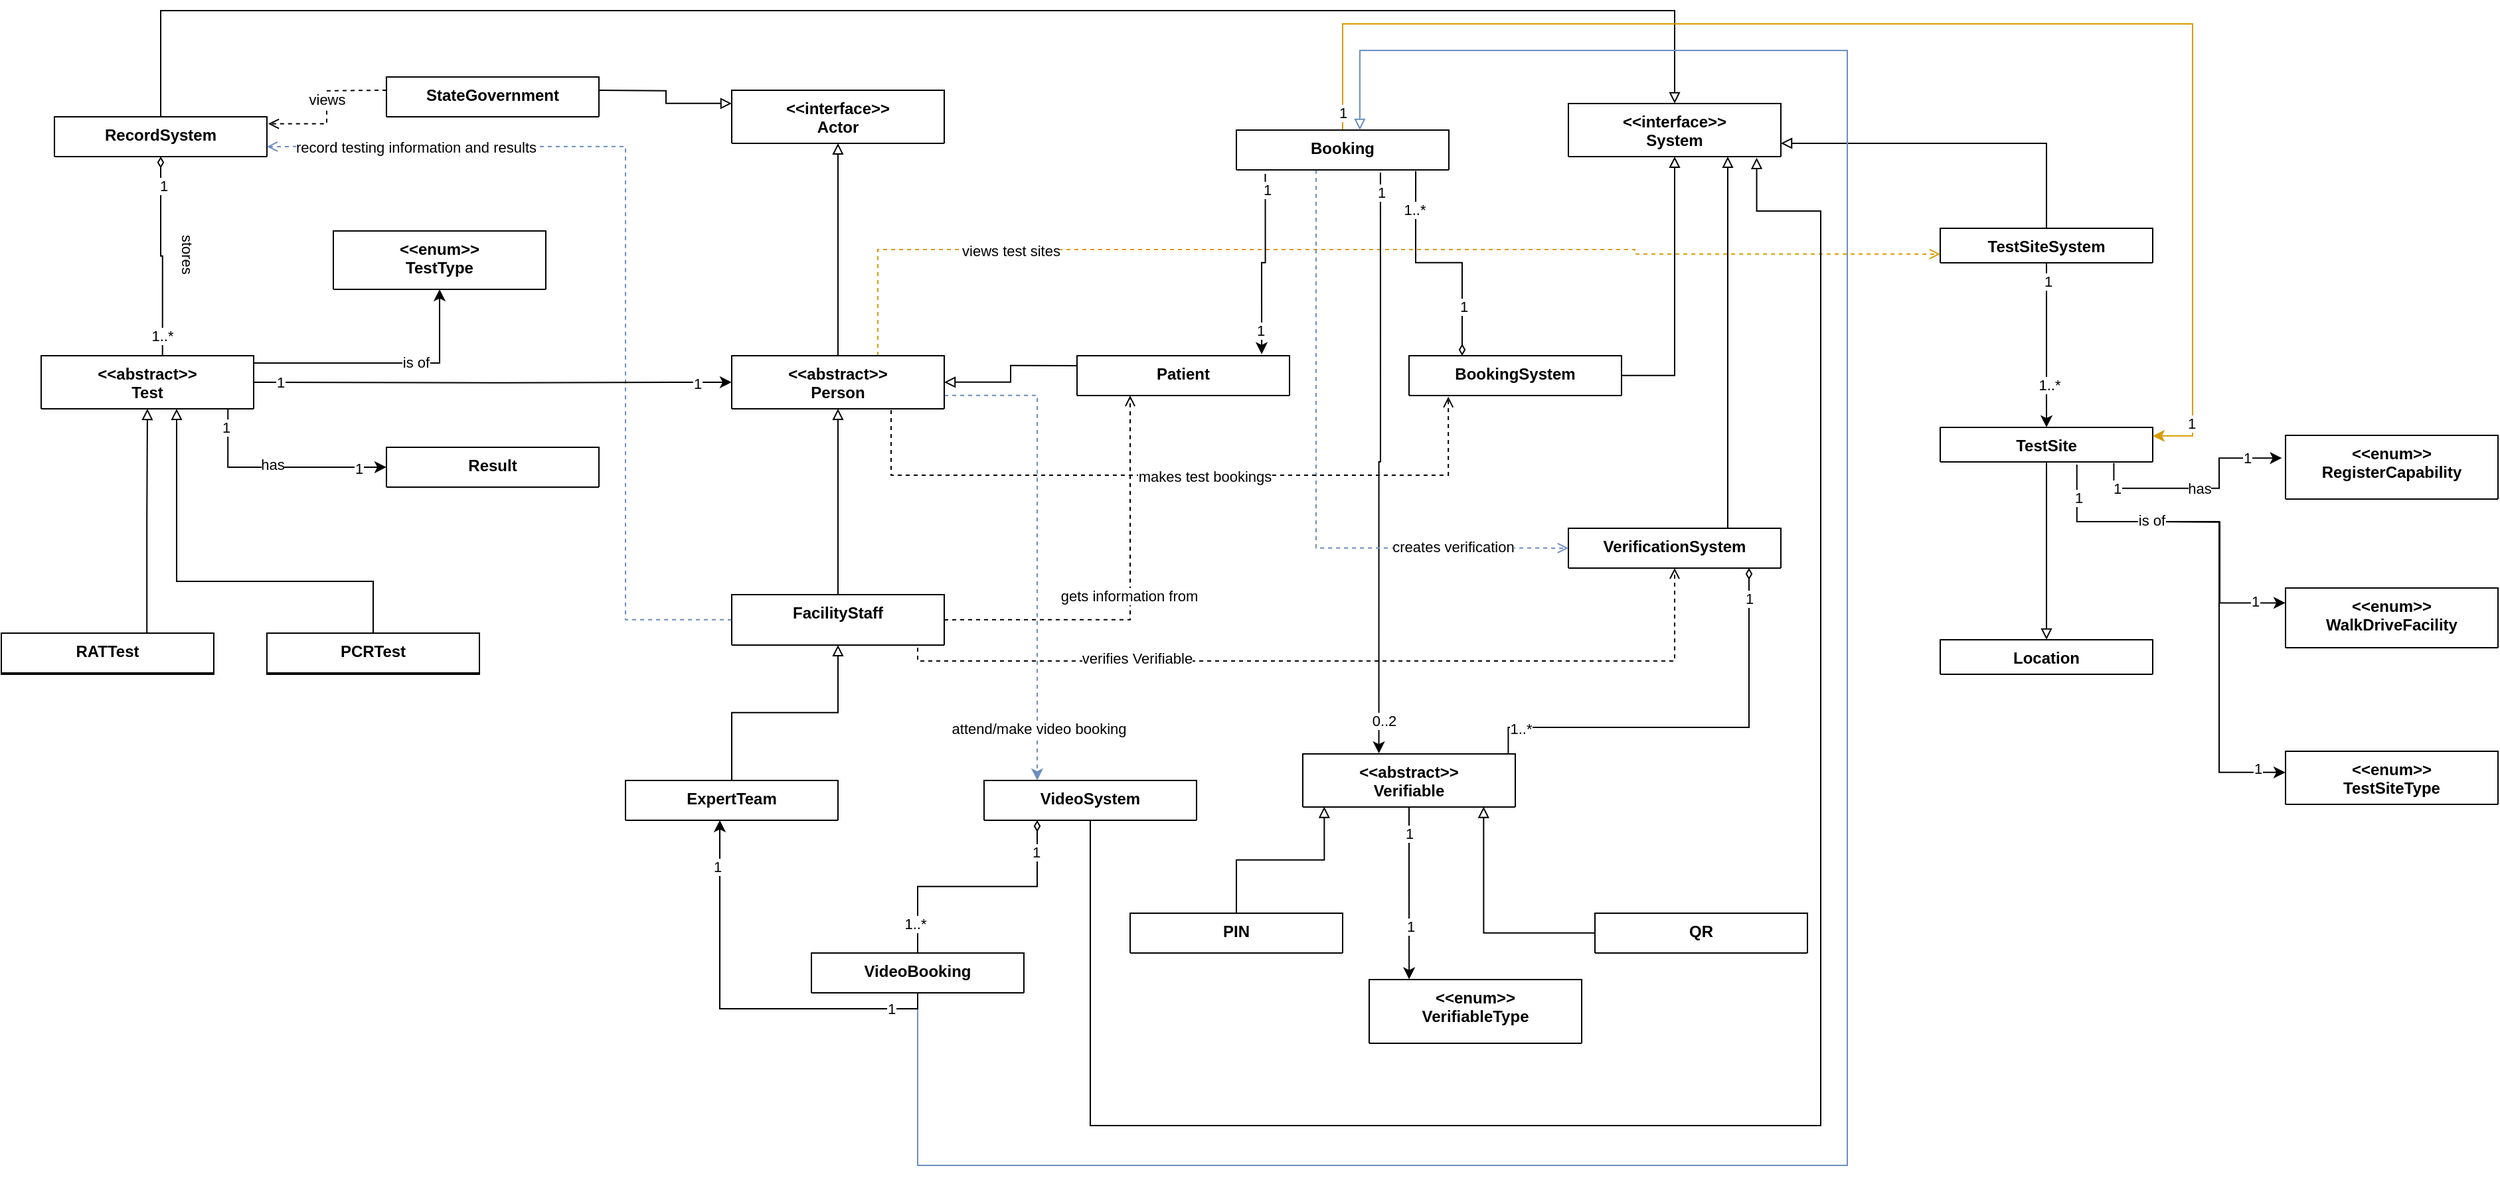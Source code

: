<mxfile version="17.1.2" type="device"><diagram id="FAOG0aoU3Q_zkL7Qr-M4" name="Page-1"><mxGraphModel dx="2412" dy="-1169" grid="1" gridSize="10" guides="1" tooltips="1" connect="1" arrows="1" fold="1" page="1" pageScale="1" pageWidth="850" pageHeight="1100" math="0" shadow="0"><root><mxCell id="0"/><mxCell id="1" parent="0"/><mxCell id="f718JvMN2LXey2BOeB2J-1" style="edgeStyle=orthogonalEdgeStyle;rounded=0;orthogonalLoop=1;jettySize=auto;html=1;entryX=0.5;entryY=1;entryDx=0;entryDy=0;startArrow=none;startFill=0;endArrow=block;endFill=0;" edge="1" parent="1" source="f718JvMN2LXey2BOeB2J-6" target="f718JvMN2LXey2BOeB2J-62"><mxGeometry relative="1" as="geometry"><mxPoint x="-170.32" y="2393.446" as="targetPoint"/></mxGeometry></mxCell><mxCell id="f718JvMN2LXey2BOeB2J-2" style="edgeStyle=orthogonalEdgeStyle;rounded=0;orthogonalLoop=1;jettySize=auto;html=1;dashed=1;startArrow=none;startFill=0;endArrow=open;endFill=0;fillColor=#ffe6cc;strokeColor=#d79b00;entryX=0;entryY=0.75;entryDx=0;entryDy=0;" edge="1" parent="1" source="f718JvMN2LXey2BOeB2J-6" target="f718JvMN2LXey2BOeB2J-22"><mxGeometry relative="1" as="geometry"><Array as="points"><mxPoint x="-140" y="2439.94"/><mxPoint x="430" y="2439.94"/><mxPoint x="430" y="2443.94"/></Array><mxPoint x="490" y="2439.94" as="targetPoint"/></mxGeometry></mxCell><mxCell id="f718JvMN2LXey2BOeB2J-3" value="views test sites" style="edgeLabel;html=1;align=center;verticalAlign=middle;resizable=0;points=[];" vertex="1" connectable="0" parent="f718JvMN2LXey2BOeB2J-2"><mxGeometry x="-0.593" y="-1" relative="1" as="geometry"><mxPoint as="offset"/></mxGeometry></mxCell><mxCell id="f718JvMN2LXey2BOeB2J-4" style="edgeStyle=orthogonalEdgeStyle;rounded=0;orthogonalLoop=1;jettySize=auto;html=1;entryX=0.25;entryY=0;entryDx=0;entryDy=0;startArrow=none;startFill=0;endArrow=classic;endFill=1;exitX=1;exitY=0.75;exitDx=0;exitDy=0;dashed=1;fillColor=#dae8fc;strokeColor=#6c8ebf;" edge="1" parent="1" source="f718JvMN2LXey2BOeB2J-6" target="f718JvMN2LXey2BOeB2J-81"><mxGeometry relative="1" as="geometry"><mxPoint x="-90" y="2580.94" as="sourcePoint"/></mxGeometry></mxCell><mxCell id="f718JvMN2LXey2BOeB2J-5" value="attend/make video booking" style="edgeLabel;html=1;align=center;verticalAlign=middle;resizable=0;points=[];" vertex="1" connectable="0" parent="f718JvMN2LXey2BOeB2J-4"><mxGeometry x="0.779" y="1" relative="1" as="geometry"><mxPoint as="offset"/></mxGeometry></mxCell><mxCell id="f718JvMN2LXey2BOeB2J-6" value="&lt;&lt;abstract&gt;&gt;&#10;Person" style="swimlane;fontStyle=1;align=center;verticalAlign=top;childLayout=stackLayout;horizontal=1;startSize=40;horizontalStack=0;resizeParent=1;resizeParentMax=0;resizeLast=0;collapsible=1;marginBottom=0;" vertex="1" parent="1"><mxGeometry x="-250" y="2519.94" width="160" height="40" as="geometry"/></mxCell><mxCell id="f718JvMN2LXey2BOeB2J-7" style="edgeStyle=orthogonalEdgeStyle;rounded=0;orthogonalLoop=1;jettySize=auto;html=1;entryX=0.5;entryY=1;entryDx=0;entryDy=0;endArrow=block;endFill=0;" edge="1" parent="1" source="f718JvMN2LXey2BOeB2J-10" target="f718JvMN2LXey2BOeB2J-6"><mxGeometry relative="1" as="geometry"/></mxCell><mxCell id="f718JvMN2LXey2BOeB2J-8" style="edgeStyle=orthogonalEdgeStyle;rounded=0;orthogonalLoop=1;jettySize=auto;html=1;entryX=1;entryY=0.75;entryDx=0;entryDy=0;startArrow=none;startFill=0;endArrow=open;endFill=0;dashed=1;fillColor=#dae8fc;strokeColor=#6c8ebf;exitX=0;exitY=0.5;exitDx=0;exitDy=0;" edge="1" parent="1" source="f718JvMN2LXey2BOeB2J-10" target="f718JvMN2LXey2BOeB2J-56"><mxGeometry relative="1" as="geometry"><Array as="points"><mxPoint x="-330" y="2718.94"/><mxPoint x="-330" y="2362.94"/></Array><mxPoint x="-330" y="2789.94" as="sourcePoint"/><mxPoint x="-600" y="2379.94" as="targetPoint"/></mxGeometry></mxCell><mxCell id="f718JvMN2LXey2BOeB2J-9" value="record testing information and results" style="edgeLabel;html=1;align=center;verticalAlign=middle;resizable=0;points=[];" vertex="1" connectable="0" parent="f718JvMN2LXey2BOeB2J-8"><mxGeometry x="0.684" relative="1" as="geometry"><mxPoint as="offset"/></mxGeometry></mxCell><mxCell id="f718JvMN2LXey2BOeB2J-10" value="FacilityStaff" style="swimlane;fontStyle=1;align=center;verticalAlign=top;childLayout=stackLayout;horizontal=1;startSize=38;horizontalStack=0;resizeParent=1;resizeParentMax=0;resizeLast=0;collapsible=1;marginBottom=0;" vertex="1" parent="1"><mxGeometry x="-250" y="2699.94" width="160" height="38" as="geometry"/></mxCell><mxCell id="f718JvMN2LXey2BOeB2J-11" value="Patient" style="swimlane;fontStyle=1;align=center;verticalAlign=top;childLayout=stackLayout;horizontal=1;startSize=30;horizontalStack=0;resizeParent=1;resizeParentMax=0;resizeLast=0;collapsible=1;marginBottom=0;" vertex="1" parent="1"><mxGeometry x="10" y="2519.94" width="160" height="30" as="geometry"/></mxCell><mxCell id="f718JvMN2LXey2BOeB2J-12" style="edgeStyle=orthogonalEdgeStyle;rounded=0;orthogonalLoop=1;jettySize=auto;html=1;endArrow=block;endFill=0;entryX=1;entryY=0.5;entryDx=0;entryDy=0;exitX=0;exitY=0.25;exitDx=0;exitDy=0;" edge="1" parent="1" source="f718JvMN2LXey2BOeB2J-11" target="f718JvMN2LXey2BOeB2J-6"><mxGeometry relative="1" as="geometry"><mxPoint x="-90" y="2560.94" as="targetPoint"/></mxGeometry></mxCell><mxCell id="f718JvMN2LXey2BOeB2J-13" style="edgeStyle=orthogonalEdgeStyle;rounded=0;orthogonalLoop=1;jettySize=auto;html=1;entryX=0.5;entryY=1;entryDx=0;entryDy=0;endArrow=block;endFill=0;" edge="1" parent="1" source="f718JvMN2LXey2BOeB2J-14" target="f718JvMN2LXey2BOeB2J-10"><mxGeometry relative="1" as="geometry"/></mxCell><mxCell id="f718JvMN2LXey2BOeB2J-14" value="ExpertTeam" style="swimlane;fontStyle=1;align=center;verticalAlign=top;childLayout=stackLayout;horizontal=1;startSize=30;horizontalStack=0;resizeParent=1;resizeParentMax=0;resizeLast=0;collapsible=1;marginBottom=0;" vertex="1" parent="1"><mxGeometry x="-330" y="2839.94" width="160" height="30" as="geometry"/></mxCell><mxCell id="f718JvMN2LXey2BOeB2J-15" value="Location" style="swimlane;fontStyle=1;align=center;verticalAlign=top;childLayout=stackLayout;horizontal=1;startSize=30;horizontalStack=0;resizeParent=1;resizeParentMax=0;resizeLast=0;collapsible=1;marginBottom=0;" vertex="1" parent="1"><mxGeometry x="660" y="2733.94" width="160" height="26" as="geometry"/></mxCell><mxCell id="f718JvMN2LXey2BOeB2J-16" style="edgeStyle=orthogonalEdgeStyle;rounded=0;orthogonalLoop=1;jettySize=auto;html=1;entryX=0.5;entryY=0;entryDx=0;entryDy=0;endArrow=block;endFill=0;" edge="1" parent="1" source="f718JvMN2LXey2BOeB2J-17" target="f718JvMN2LXey2BOeB2J-15"><mxGeometry relative="1" as="geometry"/></mxCell><mxCell id="f718JvMN2LXey2BOeB2J-17" value="TestSite" style="swimlane;fontStyle=1;align=center;verticalAlign=top;childLayout=stackLayout;horizontal=1;startSize=30;horizontalStack=0;resizeParent=1;resizeParentMax=0;resizeLast=0;collapsible=1;marginBottom=0;" vertex="1" parent="1"><mxGeometry x="660" y="2573.94" width="160" height="26" as="geometry"/></mxCell><mxCell id="f718JvMN2LXey2BOeB2J-18" style="edgeStyle=orthogonalEdgeStyle;rounded=0;orthogonalLoop=1;jettySize=auto;html=1;entryX=0.5;entryY=0;entryDx=0;entryDy=0;endArrow=classic;endFill=1;" edge="1" parent="1" source="f718JvMN2LXey2BOeB2J-22" target="f718JvMN2LXey2BOeB2J-17"><mxGeometry relative="1" as="geometry"/></mxCell><mxCell id="f718JvMN2LXey2BOeB2J-19" value="1" style="edgeLabel;html=1;align=center;verticalAlign=middle;resizable=0;points=[];" vertex="1" connectable="0" parent="f718JvMN2LXey2BOeB2J-18"><mxGeometry x="-0.775" y="1" relative="1" as="geometry"><mxPoint as="offset"/></mxGeometry></mxCell><mxCell id="f718JvMN2LXey2BOeB2J-20" value="1..*" style="edgeLabel;html=1;align=center;verticalAlign=middle;resizable=0;points=[];" vertex="1" connectable="0" parent="f718JvMN2LXey2BOeB2J-18"><mxGeometry x="0.479" y="2" relative="1" as="geometry"><mxPoint as="offset"/></mxGeometry></mxCell><mxCell id="f718JvMN2LXey2BOeB2J-21" style="edgeStyle=orthogonalEdgeStyle;rounded=0;orthogonalLoop=1;jettySize=auto;html=1;startArrow=none;startFill=0;endArrow=block;endFill=0;" edge="1" parent="1" source="f718JvMN2LXey2BOeB2J-22" target="f718JvMN2LXey2BOeB2J-61"><mxGeometry relative="1" as="geometry"><Array as="points"><mxPoint x="740" y="2359.94"/></Array></mxGeometry></mxCell><mxCell id="f718JvMN2LXey2BOeB2J-22" value="TestSiteSystem" style="swimlane;fontStyle=1;align=center;verticalAlign=top;childLayout=stackLayout;horizontal=1;startSize=30;horizontalStack=0;resizeParent=1;resizeParentMax=0;resizeLast=0;collapsible=1;marginBottom=0;" vertex="1" parent="1"><mxGeometry x="660" y="2423.94" width="160" height="26" as="geometry"/></mxCell><mxCell id="f718JvMN2LXey2BOeB2J-23" value="StateGovernment" style="swimlane;fontStyle=1;align=center;verticalAlign=top;childLayout=stackLayout;horizontal=1;startSize=30;horizontalStack=0;resizeParent=1;resizeParentMax=0;resizeLast=0;collapsible=1;marginBottom=0;" vertex="1" parent="1"><mxGeometry x="-510" y="2309.94" width="160" height="30" as="geometry"/></mxCell><mxCell id="f718JvMN2LXey2BOeB2J-24" style="edgeStyle=orthogonalEdgeStyle;rounded=0;orthogonalLoop=1;jettySize=auto;html=1;endArrow=classic;endFill=1;exitX=0.879;exitY=0.994;exitDx=0;exitDy=0;exitPerimeter=0;" edge="1" parent="1" source="f718JvMN2LXey2BOeB2J-28" target="f718JvMN2LXey2BOeB2J-38"><mxGeometry relative="1" as="geometry"><mxPoint x="-609.04" y="2573.946" as="sourcePoint"/><mxPoint x="-508.88" y="2622.036" as="targetPoint"/><Array as="points"><mxPoint x="-629" y="2603.94"/></Array></mxGeometry></mxCell><mxCell id="f718JvMN2LXey2BOeB2J-25" value="has" style="edgeLabel;html=1;align=center;verticalAlign=middle;resizable=0;points=[];" vertex="1" connectable="0" parent="f718JvMN2LXey2BOeB2J-24"><mxGeometry x="-0.06" y="2" relative="1" as="geometry"><mxPoint as="offset"/></mxGeometry></mxCell><mxCell id="f718JvMN2LXey2BOeB2J-26" value="1" style="edgeLabel;html=1;align=center;verticalAlign=middle;resizable=0;points=[];" vertex="1" connectable="0" parent="f718JvMN2LXey2BOeB2J-24"><mxGeometry x="-0.823" y="-2" relative="1" as="geometry"><mxPoint as="offset"/></mxGeometry></mxCell><mxCell id="f718JvMN2LXey2BOeB2J-27" value="1" style="edgeLabel;html=1;align=center;verticalAlign=middle;resizable=0;points=[];" vertex="1" connectable="0" parent="f718JvMN2LXey2BOeB2J-24"><mxGeometry x="0.741" y="-1" relative="1" as="geometry"><mxPoint as="offset"/></mxGeometry></mxCell><mxCell id="f718JvMN2LXey2BOeB2J-28" value="&lt;&lt;abstract&gt;&gt;&#10;Test" style="swimlane;fontStyle=1;align=center;verticalAlign=top;childLayout=stackLayout;horizontal=1;startSize=40;horizontalStack=0;resizeParent=1;resizeParentMax=0;resizeLast=0;collapsible=1;marginBottom=0;" vertex="1" parent="1"><mxGeometry x="-770" y="2519.94" width="160" height="40" as="geometry"/></mxCell><mxCell id="f718JvMN2LXey2BOeB2J-29" style="edgeStyle=orthogonalEdgeStyle;rounded=0;orthogonalLoop=1;jettySize=auto;html=1;entryX=0.844;entryY=1.03;entryDx=0;entryDy=0;endArrow=none;endFill=0;entryPerimeter=0;exitX=0.25;exitY=0;exitDx=0;exitDy=0;startArrow=diamondThin;startFill=0;" edge="1" parent="1" source="f718JvMN2LXey2BOeB2J-33" target="f718JvMN2LXey2BOeB2J-74"><mxGeometry relative="1" as="geometry"><mxPoint x="269.04" y="2432.952" as="targetPoint"/></mxGeometry></mxCell><mxCell id="f718JvMN2LXey2BOeB2J-30" value="1..*" style="edgeLabel;html=1;align=center;verticalAlign=middle;resizable=0;points=[];" vertex="1" connectable="0" parent="f718JvMN2LXey2BOeB2J-29"><mxGeometry x="0.671" y="1" relative="1" as="geometry"><mxPoint as="offset"/></mxGeometry></mxCell><mxCell id="f718JvMN2LXey2BOeB2J-31" value="1" style="edgeLabel;html=1;align=center;verticalAlign=middle;resizable=0;points=[];" vertex="1" connectable="0" parent="f718JvMN2LXey2BOeB2J-29"><mxGeometry x="-0.569" y="-1" relative="1" as="geometry"><mxPoint as="offset"/></mxGeometry></mxCell><mxCell id="f718JvMN2LXey2BOeB2J-32" style="edgeStyle=orthogonalEdgeStyle;rounded=0;orthogonalLoop=1;jettySize=auto;html=1;entryX=0.5;entryY=1;entryDx=0;entryDy=0;startArrow=none;startFill=0;endArrow=block;endFill=0;" edge="1" parent="1" source="f718JvMN2LXey2BOeB2J-33" target="f718JvMN2LXey2BOeB2J-61"><mxGeometry relative="1" as="geometry"><mxPoint x="459.68" y="2424.278" as="targetPoint"/><Array as="points"><mxPoint x="460" y="2534.94"/></Array></mxGeometry></mxCell><mxCell id="f718JvMN2LXey2BOeB2J-33" value="BookingSystem" style="swimlane;fontStyle=1;align=center;verticalAlign=top;childLayout=stackLayout;horizontal=1;startSize=30;horizontalStack=0;resizeParent=1;resizeParentMax=0;resizeLast=0;collapsible=1;marginBottom=0;" vertex="1" parent="1"><mxGeometry x="260" y="2519.94" width="160" height="30" as="geometry"/></mxCell><mxCell id="f718JvMN2LXey2BOeB2J-34" style="edgeStyle=orthogonalEdgeStyle;rounded=0;orthogonalLoop=1;jettySize=auto;html=1;endArrow=block;endFill=0;" edge="1" parent="1" source="f718JvMN2LXey2BOeB2J-35" target="f718JvMN2LXey2BOeB2J-28"><mxGeometry relative="1" as="geometry"><mxPoint x="-666" y="2594.798" as="targetPoint"/><Array as="points"><mxPoint x="-520" y="2689.94"/><mxPoint x="-668" y="2689.94"/></Array></mxGeometry></mxCell><mxCell id="f718JvMN2LXey2BOeB2J-35" value="PCRTest" style="swimlane;fontStyle=1;align=center;verticalAlign=top;childLayout=stackLayout;horizontal=1;startSize=30;horizontalStack=0;resizeParent=1;resizeParentMax=0;resizeLast=0;collapsible=1;marginBottom=0;" vertex="1" parent="1"><mxGeometry x="-600" y="2728.94" width="160" height="31" as="geometry"/></mxCell><mxCell id="f718JvMN2LXey2BOeB2J-36" style="edgeStyle=orthogonalEdgeStyle;rounded=0;orthogonalLoop=1;jettySize=auto;html=1;entryX=0.5;entryY=1;entryDx=0;entryDy=0;endArrow=block;endFill=0;exitX=0.685;exitY=0.009;exitDx=0;exitDy=0;exitPerimeter=0;" edge="1" parent="1" source="f718JvMN2LXey2BOeB2J-37" target="f718JvMN2LXey2BOeB2J-28"><mxGeometry relative="1" as="geometry"><mxPoint x="-688.08" y="2594.798" as="targetPoint"/></mxGeometry></mxCell><mxCell id="f718JvMN2LXey2BOeB2J-37" value="RATTest" style="swimlane;fontStyle=1;align=center;verticalAlign=top;childLayout=stackLayout;horizontal=1;startSize=30;horizontalStack=0;resizeParent=1;resizeParentMax=0;resizeLast=0;collapsible=1;marginBottom=0;" vertex="1" parent="1"><mxGeometry x="-800" y="2728.94" width="160" height="31" as="geometry"/></mxCell><mxCell id="f718JvMN2LXey2BOeB2J-38" value="Result" style="swimlane;fontStyle=1;align=center;verticalAlign=top;childLayout=stackLayout;horizontal=1;startSize=40;horizontalStack=0;resizeParent=1;resizeParentMax=0;resizeLast=0;collapsible=1;marginBottom=0;" vertex="1" parent="1"><mxGeometry x="-510" y="2588.94" width="160" height="30" as="geometry"/></mxCell><mxCell id="f718JvMN2LXey2BOeB2J-39" style="edgeStyle=orthogonalEdgeStyle;rounded=0;orthogonalLoop=1;jettySize=auto;html=1;entryX=0.851;entryY=0.994;entryDx=0;entryDy=0;endArrow=block;endFill=0;entryPerimeter=0;" edge="1" parent="1" source="f718JvMN2LXey2BOeB2J-40" target="f718JvMN2LXey2BOeB2J-60"><mxGeometry relative="1" as="geometry"><mxPoint x="340" y="2872.94" as="targetPoint"/></mxGeometry></mxCell><mxCell id="f718JvMN2LXey2BOeB2J-40" value="QR" style="swimlane;fontStyle=1;align=center;verticalAlign=top;childLayout=stackLayout;horizontal=1;startSize=30;horizontalStack=0;resizeParent=1;resizeParentMax=0;resizeLast=0;collapsible=1;marginBottom=0;" vertex="1" parent="1"><mxGeometry x="400" y="2939.94" width="160" height="30" as="geometry"/></mxCell><mxCell id="f718JvMN2LXey2BOeB2J-41" style="edgeStyle=orthogonalEdgeStyle;rounded=0;orthogonalLoop=1;jettySize=auto;html=1;entryX=0.75;entryY=1;entryDx=0;entryDy=0;startArrow=none;startFill=0;endArrow=block;endFill=0;exitX=0.75;exitY=0;exitDx=0;exitDy=0;" edge="1" parent="1" source="f718JvMN2LXey2BOeB2J-45" target="f718JvMN2LXey2BOeB2J-61"><mxGeometry relative="1" as="geometry"/></mxCell><mxCell id="f718JvMN2LXey2BOeB2J-42" style="edgeStyle=orthogonalEdgeStyle;rounded=0;orthogonalLoop=1;jettySize=auto;html=1;entryX=0.967;entryY=0.01;entryDx=0;entryDy=0;entryPerimeter=0;startArrow=diamondThin;startFill=0;endArrow=none;endFill=0;" edge="1" parent="1" target="f718JvMN2LXey2BOeB2J-60"><mxGeometry relative="1" as="geometry"><Array as="points"><mxPoint x="516" y="2799.94"/><mxPoint x="335" y="2799.94"/></Array><mxPoint x="516" y="2679.94" as="sourcePoint"/></mxGeometry></mxCell><mxCell id="f718JvMN2LXey2BOeB2J-43" value="1" style="edgeLabel;html=1;align=center;verticalAlign=middle;resizable=0;points=[];" vertex="1" connectable="0" parent="f718JvMN2LXey2BOeB2J-42"><mxGeometry x="-0.861" relative="1" as="geometry"><mxPoint as="offset"/></mxGeometry></mxCell><mxCell id="f718JvMN2LXey2BOeB2J-44" value="1..*" style="edgeLabel;html=1;align=center;verticalAlign=middle;resizable=0;points=[];" vertex="1" connectable="0" parent="f718JvMN2LXey2BOeB2J-42"><mxGeometry x="0.814" y="1" relative="1" as="geometry"><mxPoint as="offset"/></mxGeometry></mxCell><mxCell id="f718JvMN2LXey2BOeB2J-45" value="VerificationSystem" style="swimlane;fontStyle=1;align=center;verticalAlign=top;childLayout=stackLayout;horizontal=1;startSize=30;horizontalStack=0;resizeParent=1;resizeParentMax=0;resizeLast=0;collapsible=1;marginBottom=0;" vertex="1" parent="1"><mxGeometry x="380" y="2649.94" width="160" height="30" as="geometry"/></mxCell><mxCell id="f718JvMN2LXey2BOeB2J-46" value="&lt;&lt;enum&gt;&gt;&#10;TestType" style="swimlane;fontStyle=1;align=center;verticalAlign=top;childLayout=stackLayout;horizontal=1;startSize=44;horizontalStack=0;resizeParent=1;resizeParentMax=0;resizeLast=0;collapsible=1;marginBottom=0;" vertex="1" parent="1"><mxGeometry x="-550" y="2425.94" width="160" height="44" as="geometry"/></mxCell><mxCell id="f718JvMN2LXey2BOeB2J-47" style="edgeStyle=orthogonalEdgeStyle;rounded=0;orthogonalLoop=1;jettySize=auto;html=1;endArrow=classic;endFill=1;entryX=0.5;entryY=1;entryDx=0;entryDy=0;exitX=0.998;exitY=0.139;exitDx=0;exitDy=0;exitPerimeter=0;" edge="1" parent="1" source="f718JvMN2LXey2BOeB2J-28" target="f718JvMN2LXey2BOeB2J-46"><mxGeometry relative="1" as="geometry"><mxPoint x="-549.52" y="2484.28" as="targetPoint"/></mxGeometry></mxCell><mxCell id="f718JvMN2LXey2BOeB2J-48" value="is of" style="edgeLabel;html=1;align=center;verticalAlign=middle;resizable=0;points=[];" vertex="1" connectable="0" parent="f718JvMN2LXey2BOeB2J-47"><mxGeometry x="0.248" y="1" relative="1" as="geometry"><mxPoint as="offset"/></mxGeometry></mxCell><mxCell id="f718JvMN2LXey2BOeB2J-49" style="edgeStyle=orthogonalEdgeStyle;rounded=0;orthogonalLoop=1;jettySize=auto;html=1;entryX=0.101;entryY=0.994;entryDx=0;entryDy=0;endArrow=block;endFill=0;entryPerimeter=0;" edge="1" parent="1" source="f718JvMN2LXey2BOeB2J-50" target="f718JvMN2LXey2BOeB2J-60"><mxGeometry relative="1" as="geometry"><mxPoint x="180" y="2872.94" as="targetPoint"/></mxGeometry></mxCell><mxCell id="f718JvMN2LXey2BOeB2J-50" value="PIN" style="swimlane;fontStyle=1;align=center;verticalAlign=top;childLayout=stackLayout;horizontal=1;startSize=30;horizontalStack=0;resizeParent=1;resizeParentMax=0;resizeLast=0;collapsible=1;marginBottom=0;" vertex="1" parent="1"><mxGeometry x="50" y="2939.94" width="160" height="30" as="geometry"/></mxCell><mxCell id="f718JvMN2LXey2BOeB2J-51" style="edgeStyle=orthogonalEdgeStyle;rounded=0;orthogonalLoop=1;jettySize=auto;html=1;entryX=0.571;entryY=0.011;entryDx=0;entryDy=0;entryPerimeter=0;startArrow=diamondThin;startFill=0;endArrow=none;endFill=0;" edge="1" parent="1" source="f718JvMN2LXey2BOeB2J-56" target="f718JvMN2LXey2BOeB2J-28"><mxGeometry relative="1" as="geometry"/></mxCell><mxCell id="f718JvMN2LXey2BOeB2J-52" value="1" style="edgeLabel;html=1;align=center;verticalAlign=middle;resizable=0;points=[];" vertex="1" connectable="0" parent="f718JvMN2LXey2BOeB2J-51"><mxGeometry x="-0.715" y="2" relative="1" as="geometry"><mxPoint as="offset"/></mxGeometry></mxCell><mxCell id="f718JvMN2LXey2BOeB2J-53" value="1..*" style="edgeLabel;html=1;align=center;verticalAlign=middle;resizable=0;points=[];" vertex="1" connectable="0" parent="f718JvMN2LXey2BOeB2J-51"><mxGeometry x="0.797" y="-1" relative="1" as="geometry"><mxPoint as="offset"/></mxGeometry></mxCell><mxCell id="f718JvMN2LXey2BOeB2J-54" value="stores" style="edgeLabel;html=1;align=center;verticalAlign=middle;resizable=0;points=[];rotation=90;" vertex="1" connectable="0" parent="f718JvMN2LXey2BOeB2J-51"><mxGeometry x="-0.041" y="1" relative="1" as="geometry"><mxPoint x="19" as="offset"/></mxGeometry></mxCell><mxCell id="f718JvMN2LXey2BOeB2J-55" style="edgeStyle=orthogonalEdgeStyle;rounded=0;orthogonalLoop=1;jettySize=auto;html=1;entryX=0.5;entryY=0;entryDx=0;entryDy=0;startArrow=none;startFill=0;endArrow=block;endFill=0;" edge="1" parent="1" source="f718JvMN2LXey2BOeB2J-56" target="f718JvMN2LXey2BOeB2J-61"><mxGeometry relative="1" as="geometry"><Array as="points"><mxPoint x="-680" y="2259.94"/><mxPoint x="460" y="2259.94"/></Array></mxGeometry></mxCell><mxCell id="f718JvMN2LXey2BOeB2J-56" value="RecordSystem" style="swimlane;fontStyle=1;align=center;verticalAlign=top;childLayout=stackLayout;horizontal=1;startSize=30;horizontalStack=0;resizeParent=1;resizeParentMax=0;resizeLast=0;collapsible=1;marginBottom=0;" vertex="1" parent="1"><mxGeometry x="-760" y="2339.94" width="160" height="30" as="geometry"/></mxCell><mxCell id="f718JvMN2LXey2BOeB2J-57" style="edgeStyle=orthogonalEdgeStyle;rounded=0;orthogonalLoop=1;jettySize=auto;html=1;entryX=0.188;entryY=-0.003;entryDx=0;entryDy=0;entryPerimeter=0;startArrow=none;startFill=0;endArrow=classic;endFill=1;" edge="1" parent="1" source="f718JvMN2LXey2BOeB2J-60" target="f718JvMN2LXey2BOeB2J-90"><mxGeometry relative="1" as="geometry"/></mxCell><mxCell id="f718JvMN2LXey2BOeB2J-58" value="1" style="edgeLabel;html=1;align=center;verticalAlign=middle;resizable=0;points=[];" vertex="1" connectable="0" parent="f718JvMN2LXey2BOeB2J-57"><mxGeometry x="-0.703" relative="1" as="geometry"><mxPoint as="offset"/></mxGeometry></mxCell><mxCell id="f718JvMN2LXey2BOeB2J-59" value="1" style="edgeLabel;html=1;align=center;verticalAlign=middle;resizable=0;points=[];" vertex="1" connectable="0" parent="f718JvMN2LXey2BOeB2J-57"><mxGeometry x="0.377" y="1" relative="1" as="geometry"><mxPoint as="offset"/></mxGeometry></mxCell><mxCell id="f718JvMN2LXey2BOeB2J-60" value="&lt;&lt;abstract&gt;&gt;&#10;Verifiable" style="swimlane;fontStyle=1;align=center;verticalAlign=top;childLayout=stackLayout;horizontal=1;startSize=43;horizontalStack=0;resizeParent=1;resizeParentMax=0;resizeLast=0;collapsible=1;marginBottom=0;" vertex="1" parent="1"><mxGeometry x="180" y="2819.94" width="160" height="40" as="geometry"/></mxCell><mxCell id="f718JvMN2LXey2BOeB2J-61" value="&lt;&lt;interface&gt;&gt;&#10;System" style="swimlane;fontStyle=1;align=center;verticalAlign=top;childLayout=stackLayout;horizontal=1;startSize=40;horizontalStack=0;resizeParent=1;resizeParentMax=0;resizeLast=0;collapsible=1;marginBottom=0;" vertex="1" parent="1"><mxGeometry x="380" y="2329.94" width="160" height="40" as="geometry"/></mxCell><mxCell id="f718JvMN2LXey2BOeB2J-62" value="&lt;&lt;interface&gt;&gt;&#10;Actor" style="swimlane;fontStyle=1;align=center;verticalAlign=top;childLayout=stackLayout;horizontal=1;startSize=40;horizontalStack=0;resizeParent=1;resizeParentMax=0;resizeLast=0;collapsible=1;marginBottom=0;" vertex="1" parent="1"><mxGeometry x="-250" y="2319.94" width="160" height="40" as="geometry"/></mxCell><mxCell id="f718JvMN2LXey2BOeB2J-63" style="edgeStyle=orthogonalEdgeStyle;rounded=0;orthogonalLoop=1;jettySize=auto;html=1;entryX=0.869;entryY=-0.036;entryDx=0;entryDy=0;entryPerimeter=0;startArrow=none;startFill=0;endArrow=classic;endFill=1;exitX=0.136;exitY=1.104;exitDx=0;exitDy=0;exitPerimeter=0;" edge="1" parent="1" source="f718JvMN2LXey2BOeB2J-74" target="f718JvMN2LXey2BOeB2J-11"><mxGeometry relative="1" as="geometry"><mxPoint x="150.96" y="2433.94" as="sourcePoint"/></mxGeometry></mxCell><mxCell id="f718JvMN2LXey2BOeB2J-64" value="1" style="edgeLabel;html=1;align=center;verticalAlign=middle;resizable=0;points=[];" vertex="1" connectable="0" parent="f718JvMN2LXey2BOeB2J-63"><mxGeometry x="0.724" y="-1" relative="1" as="geometry"><mxPoint y="1" as="offset"/></mxGeometry></mxCell><mxCell id="f718JvMN2LXey2BOeB2J-65" value="1" style="edgeLabel;html=1;align=center;verticalAlign=middle;resizable=0;points=[];" vertex="1" connectable="0" parent="f718JvMN2LXey2BOeB2J-63"><mxGeometry x="-0.824" y="1" relative="1" as="geometry"><mxPoint as="offset"/></mxGeometry></mxCell><mxCell id="f718JvMN2LXey2BOeB2J-66" style="edgeStyle=orthogonalEdgeStyle;rounded=0;orthogonalLoop=1;jettySize=auto;html=1;entryX=0.358;entryY=-0.009;entryDx=0;entryDy=0;entryPerimeter=0;startArrow=none;startFill=0;endArrow=classic;endFill=1;exitX=0.678;exitY=1.067;exitDx=0;exitDy=0;exitPerimeter=0;" edge="1" parent="1" source="f718JvMN2LXey2BOeB2J-74" target="f718JvMN2LXey2BOeB2J-60"><mxGeometry relative="1" as="geometry"><mxPoint x="239.12" y="2434.33" as="sourcePoint"/></mxGeometry></mxCell><mxCell id="f718JvMN2LXey2BOeB2J-67" value="1" style="edgeLabel;html=1;align=center;verticalAlign=middle;resizable=0;points=[];" vertex="1" connectable="0" parent="f718JvMN2LXey2BOeB2J-66"><mxGeometry x="-0.931" relative="1" as="geometry"><mxPoint as="offset"/></mxGeometry></mxCell><mxCell id="f718JvMN2LXey2BOeB2J-68" value="0..2" style="edgeLabel;html=1;align=center;verticalAlign=middle;resizable=0;points=[];" vertex="1" connectable="0" parent="f718JvMN2LXey2BOeB2J-66"><mxGeometry x="0.887" y="3" relative="1" as="geometry"><mxPoint as="offset"/></mxGeometry></mxCell><mxCell id="f718JvMN2LXey2BOeB2J-69" style="edgeStyle=orthogonalEdgeStyle;rounded=0;orthogonalLoop=1;jettySize=auto;html=1;entryX=1;entryY=0.25;entryDx=0;entryDy=0;startArrow=none;startFill=0;endArrow=classic;endFill=1;fillColor=#ffe6cc;strokeColor=#d79b00;" edge="1" parent="1" source="f718JvMN2LXey2BOeB2J-74" target="f718JvMN2LXey2BOeB2J-17"><mxGeometry relative="1" as="geometry"><Array as="points"><mxPoint x="210" y="2269.94"/><mxPoint x="850" y="2269.94"/><mxPoint x="850" y="2580.94"/></Array></mxGeometry></mxCell><mxCell id="f718JvMN2LXey2BOeB2J-70" value="1" style="edgeLabel;html=1;align=center;verticalAlign=middle;resizable=0;points=[];" vertex="1" connectable="0" parent="f718JvMN2LXey2BOeB2J-69"><mxGeometry x="0.926" y="-1" relative="1" as="geometry"><mxPoint as="offset"/></mxGeometry></mxCell><mxCell id="f718JvMN2LXey2BOeB2J-71" value="1" style="edgeLabel;html=1;align=center;verticalAlign=middle;resizable=0;points=[];" vertex="1" connectable="0" parent="f718JvMN2LXey2BOeB2J-69"><mxGeometry x="-0.975" relative="1" as="geometry"><mxPoint as="offset"/></mxGeometry></mxCell><mxCell id="f718JvMN2LXey2BOeB2J-72" style="edgeStyle=orthogonalEdgeStyle;rounded=0;orthogonalLoop=1;jettySize=auto;html=1;entryX=0;entryY=0.5;entryDx=0;entryDy=0;startArrow=none;startFill=0;endArrow=open;endFill=0;fillColor=#dae8fc;strokeColor=#6c8ebf;dashed=1;" edge="1" parent="1" source="f718JvMN2LXey2BOeB2J-74" target="f718JvMN2LXey2BOeB2J-45"><mxGeometry relative="1" as="geometry"><Array as="points"><mxPoint x="190" y="2664.94"/></Array></mxGeometry></mxCell><mxCell id="f718JvMN2LXey2BOeB2J-73" value="creates verification" style="edgeLabel;html=1;align=center;verticalAlign=middle;resizable=0;points=[];" vertex="1" connectable="0" parent="f718JvMN2LXey2BOeB2J-72"><mxGeometry x="0.639" y="1" relative="1" as="geometry"><mxPoint x="-1" as="offset"/></mxGeometry></mxCell><mxCell id="f718JvMN2LXey2BOeB2J-74" value="Booking" style="swimlane;fontStyle=1;align=center;verticalAlign=top;childLayout=stackLayout;horizontal=1;startSize=30;horizontalStack=0;resizeParent=1;resizeParentMax=0;resizeLast=0;collapsible=1;marginBottom=0;" vertex="1" parent="1"><mxGeometry x="130" y="2349.94" width="160" height="30" as="geometry"/></mxCell><mxCell id="f718JvMN2LXey2BOeB2J-75" style="edgeStyle=orthogonalEdgeStyle;rounded=0;orthogonalLoop=1;jettySize=auto;html=1;dashed=1;startArrow=none;startFill=0;endArrow=open;endFill=0;entryX=0.5;entryY=1;entryDx=0;entryDy=0;" edge="1" parent="1" target="f718JvMN2LXey2BOeB2J-45"><mxGeometry relative="1" as="geometry"><mxPoint x="-110" y="2739.94" as="sourcePoint"/><mxPoint x="465" y="2709.94" as="targetPoint"/><Array as="points"><mxPoint x="-110" y="2749.94"/><mxPoint x="460" y="2749.94"/></Array></mxGeometry></mxCell><mxCell id="f718JvMN2LXey2BOeB2J-76" value="verifies Verifiable" style="edgeLabel;html=1;align=center;verticalAlign=middle;resizable=0;points=[];" vertex="1" connectable="0" parent="f718JvMN2LXey2BOeB2J-75"><mxGeometry x="-0.462" y="2" relative="1" as="geometry"><mxPoint as="offset"/></mxGeometry></mxCell><mxCell id="f718JvMN2LXey2BOeB2J-77" style="edgeStyle=orthogonalEdgeStyle;rounded=0;orthogonalLoop=1;jettySize=auto;html=1;entryX=0;entryY=0.25;entryDx=0;entryDy=0;startArrow=none;startFill=0;endArrow=block;endFill=0;" edge="1" parent="1" target="f718JvMN2LXey2BOeB2J-62"><mxGeometry relative="1" as="geometry"><mxPoint x="-350" y="2319.94" as="sourcePoint"/></mxGeometry></mxCell><mxCell id="f718JvMN2LXey2BOeB2J-78" style="edgeStyle=orthogonalEdgeStyle;rounded=0;orthogonalLoop=1;jettySize=auto;html=1;entryX=1.006;entryY=0.179;entryDx=0;entryDy=0;entryPerimeter=0;dashed=1;startArrow=none;startFill=0;endArrow=open;endFill=0;" edge="1" parent="1" target="f718JvMN2LXey2BOeB2J-56"><mxGeometry relative="1" as="geometry"><mxPoint x="-510" y="2319.94" as="sourcePoint"/></mxGeometry></mxCell><mxCell id="f718JvMN2LXey2BOeB2J-79" value="views" style="edgeLabel;html=1;align=center;verticalAlign=middle;resizable=0;points=[];" vertex="1" connectable="0" parent="f718JvMN2LXey2BOeB2J-78"><mxGeometry x="-0.097" relative="1" as="geometry"><mxPoint as="offset"/></mxGeometry></mxCell><mxCell id="f718JvMN2LXey2BOeB2J-80" style="edgeStyle=orthogonalEdgeStyle;rounded=0;orthogonalLoop=1;jettySize=auto;html=1;entryX=0.886;entryY=1.022;entryDx=0;entryDy=0;startArrow=none;startFill=0;endArrow=block;endFill=0;entryPerimeter=0;" edge="1" parent="1" source="f718JvMN2LXey2BOeB2J-81" target="f718JvMN2LXey2BOeB2J-61"><mxGeometry relative="1" as="geometry"><Array as="points"><mxPoint x="20" y="3099.94"/><mxPoint x="570" y="3099.94"/><mxPoint x="570" y="2410.94"/><mxPoint x="522" y="2410.94"/></Array><mxPoint x="540.0" y="2410.94" as="targetPoint"/></mxGeometry></mxCell><mxCell id="f718JvMN2LXey2BOeB2J-81" value="VideoSystem" style="swimlane;fontStyle=1;align=center;verticalAlign=top;childLayout=stackLayout;horizontal=1;startSize=30;horizontalStack=0;resizeParent=1;resizeParentMax=0;resizeLast=0;collapsible=1;marginBottom=0;" vertex="1" parent="1"><mxGeometry x="-60" y="2839.94" width="160" height="30" as="geometry"/></mxCell><mxCell id="f718JvMN2LXey2BOeB2J-82" style="edgeStyle=orthogonalEdgeStyle;rounded=0;orthogonalLoop=1;jettySize=auto;html=1;entryX=0.581;entryY=0;entryDx=0;entryDy=0;entryPerimeter=0;startArrow=none;startFill=0;endArrow=block;endFill=0;fillColor=#dae8fc;strokeColor=#6c8ebf;" edge="1" parent="1" source="f718JvMN2LXey2BOeB2J-89" target="f718JvMN2LXey2BOeB2J-74"><mxGeometry relative="1" as="geometry"><Array as="points"><mxPoint x="-110" y="3129.94"/><mxPoint x="590" y="3129.94"/><mxPoint x="590" y="2289.94"/><mxPoint x="223" y="2289.94"/></Array></mxGeometry></mxCell><mxCell id="f718JvMN2LXey2BOeB2J-83" style="edgeStyle=orthogonalEdgeStyle;rounded=0;orthogonalLoop=1;jettySize=auto;html=1;startArrow=none;startFill=0;endArrow=diamondThin;endFill=0;entryX=0.25;entryY=1;entryDx=0;entryDy=0;" edge="1" parent="1" source="f718JvMN2LXey2BOeB2J-89" target="f718JvMN2LXey2BOeB2J-81"><mxGeometry relative="1" as="geometry"><mxPoint x="-24.64" y="2924.902" as="targetPoint"/></mxGeometry></mxCell><mxCell id="f718JvMN2LXey2BOeB2J-84" value="1" style="edgeLabel;html=1;align=center;verticalAlign=middle;resizable=0;points=[];" vertex="1" connectable="0" parent="f718JvMN2LXey2BOeB2J-83"><mxGeometry x="0.752" y="1" relative="1" as="geometry"><mxPoint as="offset"/></mxGeometry></mxCell><mxCell id="f718JvMN2LXey2BOeB2J-85" value="1..*" style="edgeLabel;html=1;align=center;verticalAlign=middle;resizable=0;points=[];" vertex="1" connectable="0" parent="f718JvMN2LXey2BOeB2J-83"><mxGeometry x="-0.762" y="2" relative="1" as="geometry"><mxPoint as="offset"/></mxGeometry></mxCell><mxCell id="f718JvMN2LXey2BOeB2J-86" style="edgeStyle=orthogonalEdgeStyle;rounded=0;orthogonalLoop=1;jettySize=auto;html=1;startArrow=none;startFill=0;endArrow=classic;endFill=1;" edge="1" parent="1" source="f718JvMN2LXey2BOeB2J-89" target="f718JvMN2LXey2BOeB2J-14"><mxGeometry relative="1" as="geometry"><Array as="points"><mxPoint x="-110" y="3011.94"/><mxPoint x="-259" y="3011.94"/></Array><mxPoint x="-258.96" y="2922.978" as="targetPoint"/></mxGeometry></mxCell><mxCell id="f718JvMN2LXey2BOeB2J-87" value="1" style="edgeLabel;html=1;align=center;verticalAlign=middle;resizable=0;points=[];" vertex="1" connectable="0" parent="f718JvMN2LXey2BOeB2J-86"><mxGeometry x="-0.79" relative="1" as="geometry"><mxPoint as="offset"/></mxGeometry></mxCell><mxCell id="f718JvMN2LXey2BOeB2J-88" value="1" style="edgeLabel;html=1;align=center;verticalAlign=middle;resizable=0;points=[];" vertex="1" connectable="0" parent="f718JvMN2LXey2BOeB2J-86"><mxGeometry x="0.771" y="2" relative="1" as="geometry"><mxPoint as="offset"/></mxGeometry></mxCell><mxCell id="f718JvMN2LXey2BOeB2J-89" value="VideoBooking" style="swimlane;fontStyle=1;align=center;verticalAlign=top;childLayout=stackLayout;horizontal=1;startSize=30;horizontalStack=0;resizeParent=1;resizeParentMax=0;resizeLast=0;collapsible=1;marginBottom=0;" vertex="1" parent="1"><mxGeometry x="-190" y="2969.94" width="160" height="30" as="geometry"/></mxCell><mxCell id="f718JvMN2LXey2BOeB2J-90" value="&lt;&lt;enum&gt;&gt;&#10;VerifiableType" style="swimlane;fontStyle=1;align=center;verticalAlign=top;childLayout=stackLayout;horizontal=1;startSize=48;horizontalStack=0;resizeParent=1;resizeParentMax=0;resizeLast=0;collapsible=1;marginBottom=0;" vertex="1" parent="1"><mxGeometry x="230" y="2989.94" width="160" height="48" as="geometry"/></mxCell><mxCell id="f718JvMN2LXey2BOeB2J-91" style="edgeStyle=orthogonalEdgeStyle;rounded=0;orthogonalLoop=1;jettySize=auto;html=1;startArrow=none;startFill=0;endArrow=open;endFill=0;dashed=1;entryX=0.185;entryY=1.03;entryDx=0;entryDy=0;entryPerimeter=0;" edge="1" parent="1" target="f718JvMN2LXey2BOeB2J-33"><mxGeometry relative="1" as="geometry"><Array as="points"><mxPoint x="-130" y="2609.94"/><mxPoint x="290" y="2609.94"/></Array><mxPoint x="-130" y="2560.94" as="sourcePoint"/><mxPoint x="290" y="2560.94" as="targetPoint"/></mxGeometry></mxCell><mxCell id="f718JvMN2LXey2BOeB2J-92" value="makes test bookings" style="edgeLabel;html=1;align=center;verticalAlign=middle;resizable=0;points=[];" vertex="1" connectable="0" parent="f718JvMN2LXey2BOeB2J-91"><mxGeometry x="0.079" y="-1" relative="1" as="geometry"><mxPoint as="offset"/></mxGeometry></mxCell><mxCell id="f718JvMN2LXey2BOeB2J-93" style="edgeStyle=orthogonalEdgeStyle;rounded=0;orthogonalLoop=1;jettySize=auto;html=1;entryX=0.25;entryY=1;entryDx=0;entryDy=0;dashed=1;startArrow=none;startFill=0;endArrow=open;endFill=0;exitX=1;exitY=0.5;exitDx=0;exitDy=0;" edge="1" parent="1" source="f718JvMN2LXey2BOeB2J-10" target="f718JvMN2LXey2BOeB2J-11"><mxGeometry relative="1" as="geometry"><mxPoint x="44" y="2719.94" as="sourcePoint"/><mxPoint x="43.92" y="2604.902" as="targetPoint"/></mxGeometry></mxCell><mxCell id="f718JvMN2LXey2BOeB2J-94" value="gets information from" style="edgeLabel;html=1;align=center;verticalAlign=middle;resizable=0;points=[];" vertex="1" connectable="0" parent="f718JvMN2LXey2BOeB2J-93"><mxGeometry x="0.024" relative="1" as="geometry"><mxPoint x="-1" as="offset"/></mxGeometry></mxCell><mxCell id="f718JvMN2LXey2BOeB2J-95" value="&lt;&lt;enum&gt;&gt;&#10;RegisterCapability" style="swimlane;fontStyle=1;align=center;verticalAlign=top;childLayout=stackLayout;horizontal=1;startSize=48;horizontalStack=0;resizeParent=1;resizeParentMax=0;resizeLast=0;collapsible=1;marginBottom=0;" vertex="1" parent="1"><mxGeometry x="920" y="2579.94" width="160" height="48" as="geometry"/></mxCell><mxCell id="f718JvMN2LXey2BOeB2J-96" style="edgeStyle=orthogonalEdgeStyle;rounded=0;orthogonalLoop=1;jettySize=auto;html=1;entryX=-0.017;entryY=0.357;entryDx=0;entryDy=0;entryPerimeter=0;startArrow=none;startFill=0;endArrow=classic;endFill=1;exitX=0.817;exitY=1.034;exitDx=0;exitDy=0;exitPerimeter=0;" edge="1" parent="1" source="f718JvMN2LXey2BOeB2J-17" target="f718JvMN2LXey2BOeB2J-95"><mxGeometry relative="1" as="geometry"><mxPoint x="820.0" y="2613.94" as="sourcePoint"/></mxGeometry></mxCell><mxCell id="f718JvMN2LXey2BOeB2J-97" value="1" style="edgeLabel;html=1;align=center;verticalAlign=middle;resizable=0;points=[];" vertex="1" connectable="0" parent="f718JvMN2LXey2BOeB2J-96"><mxGeometry x="-0.745" relative="1" as="geometry"><mxPoint as="offset"/></mxGeometry></mxCell><mxCell id="f718JvMN2LXey2BOeB2J-98" value="1" style="edgeLabel;html=1;align=center;verticalAlign=middle;resizable=0;points=[];" vertex="1" connectable="0" parent="f718JvMN2LXey2BOeB2J-96"><mxGeometry x="0.695" relative="1" as="geometry"><mxPoint x="-1" as="offset"/></mxGeometry></mxCell><mxCell id="f718JvMN2LXey2BOeB2J-99" value="has" style="edgeLabel;html=1;align=center;verticalAlign=middle;resizable=0;points=[];" vertex="1" connectable="0" parent="f718JvMN2LXey2BOeB2J-96"><mxGeometry x="-0.023" relative="1" as="geometry"><mxPoint x="1" as="offset"/></mxGeometry></mxCell><mxCell id="f718JvMN2LXey2BOeB2J-100" value="&lt;&lt;enum&gt;&gt;&#10;WalkDriveFacility" style="swimlane;fontStyle=1;align=center;verticalAlign=top;childLayout=stackLayout;horizontal=1;startSize=45;horizontalStack=0;resizeParent=1;resizeParentMax=0;resizeLast=0;collapsible=1;marginBottom=0;" vertex="1" parent="1"><mxGeometry x="920" y="2694.94" width="160" height="45" as="geometry"/></mxCell><mxCell id="f718JvMN2LXey2BOeB2J-101" style="edgeStyle=orthogonalEdgeStyle;rounded=0;orthogonalLoop=1;jettySize=auto;html=1;entryX=0;entryY=0.25;entryDx=0;entryDy=0;startArrow=none;startFill=0;endArrow=classic;endFill=1;" edge="1" parent="1" target="f718JvMN2LXey2BOeB2J-100"><mxGeometry relative="1" as="geometry"><mxPoint x="820.0" y="2644.94" as="sourcePoint"/></mxGeometry></mxCell><mxCell id="f718JvMN2LXey2BOeB2J-102" value="1" style="edgeLabel;html=1;align=center;verticalAlign=middle;resizable=0;points=[];" vertex="1" connectable="0" parent="f718JvMN2LXey2BOeB2J-101"><mxGeometry x="0.716" y="1" relative="1" as="geometry"><mxPoint as="offset"/></mxGeometry></mxCell><mxCell id="f718JvMN2LXey2BOeB2J-103" value="&lt;&lt;enum&gt;&gt;&#10;TestSiteType" style="swimlane;fontStyle=1;align=center;verticalAlign=top;childLayout=stackLayout;horizontal=1;startSize=40;horizontalStack=0;resizeParent=1;resizeParentMax=0;resizeLast=0;collapsible=1;marginBottom=0;" vertex="1" parent="1"><mxGeometry x="920" y="2817.94" width="160" height="40" as="geometry"/></mxCell><mxCell id="f718JvMN2LXey2BOeB2J-104" style="edgeStyle=orthogonalEdgeStyle;rounded=0;orthogonalLoop=1;jettySize=auto;html=1;startArrow=none;startFill=0;endArrow=classic;endFill=1;exitX=0.643;exitY=1.077;exitDx=0;exitDy=0;exitPerimeter=0;" edge="1" parent="1" source="f718JvMN2LXey2BOeB2J-17"><mxGeometry relative="1" as="geometry"><mxPoint x="820.0" y="2644.94" as="sourcePoint"/><mxPoint x="920" y="2833.94" as="targetPoint"/><Array as="points"><mxPoint x="763" y="2644.94"/><mxPoint x="870" y="2644.94"/><mxPoint x="870" y="2833.94"/></Array></mxGeometry></mxCell><mxCell id="f718JvMN2LXey2BOeB2J-105" value="1" style="edgeLabel;html=1;align=center;verticalAlign=middle;resizable=0;points=[];" vertex="1" connectable="0" parent="f718JvMN2LXey2BOeB2J-104"><mxGeometry x="-0.872" y="1" relative="1" as="geometry"><mxPoint as="offset"/></mxGeometry></mxCell><mxCell id="f718JvMN2LXey2BOeB2J-106" value="is of" style="edgeLabel;html=1;align=center;verticalAlign=middle;resizable=0;points=[];" vertex="1" connectable="0" parent="f718JvMN2LXey2BOeB2J-104"><mxGeometry x="-0.49" y="1" relative="1" as="geometry"><mxPoint as="offset"/></mxGeometry></mxCell><mxCell id="f718JvMN2LXey2BOeB2J-107" value="1" style="edgeLabel;html=1;align=center;verticalAlign=middle;resizable=0;points=[];" vertex="1" connectable="0" parent="f718JvMN2LXey2BOeB2J-104"><mxGeometry x="0.893" y="3" relative="1" as="geometry"><mxPoint as="offset"/></mxGeometry></mxCell><mxCell id="f718JvMN2LXey2BOeB2J-108" style="edgeStyle=orthogonalEdgeStyle;rounded=0;orthogonalLoop=1;jettySize=auto;html=1;entryX=0;entryY=0.5;entryDx=0;entryDy=0;startArrow=none;startFill=0;endArrow=classic;endFill=1;" edge="1" parent="1" target="f718JvMN2LXey2BOeB2J-6"><mxGeometry relative="1" as="geometry"><mxPoint x="-610" y="2539.94" as="sourcePoint"/><mxPoint x="-250" y="2569.94" as="targetPoint"/></mxGeometry></mxCell><mxCell id="f718JvMN2LXey2BOeB2J-109" value="1" style="edgeLabel;html=1;align=center;verticalAlign=middle;resizable=0;points=[];" vertex="1" connectable="0" parent="f718JvMN2LXey2BOeB2J-108"><mxGeometry x="-0.891" relative="1" as="geometry"><mxPoint as="offset"/></mxGeometry></mxCell><mxCell id="f718JvMN2LXey2BOeB2J-110" value="1" style="edgeLabel;html=1;align=center;verticalAlign=middle;resizable=0;points=[];" vertex="1" connectable="0" parent="f718JvMN2LXey2BOeB2J-108"><mxGeometry x="0.855" y="-1" relative="1" as="geometry"><mxPoint as="offset"/></mxGeometry></mxCell></root></mxGraphModel></diagram></mxfile>